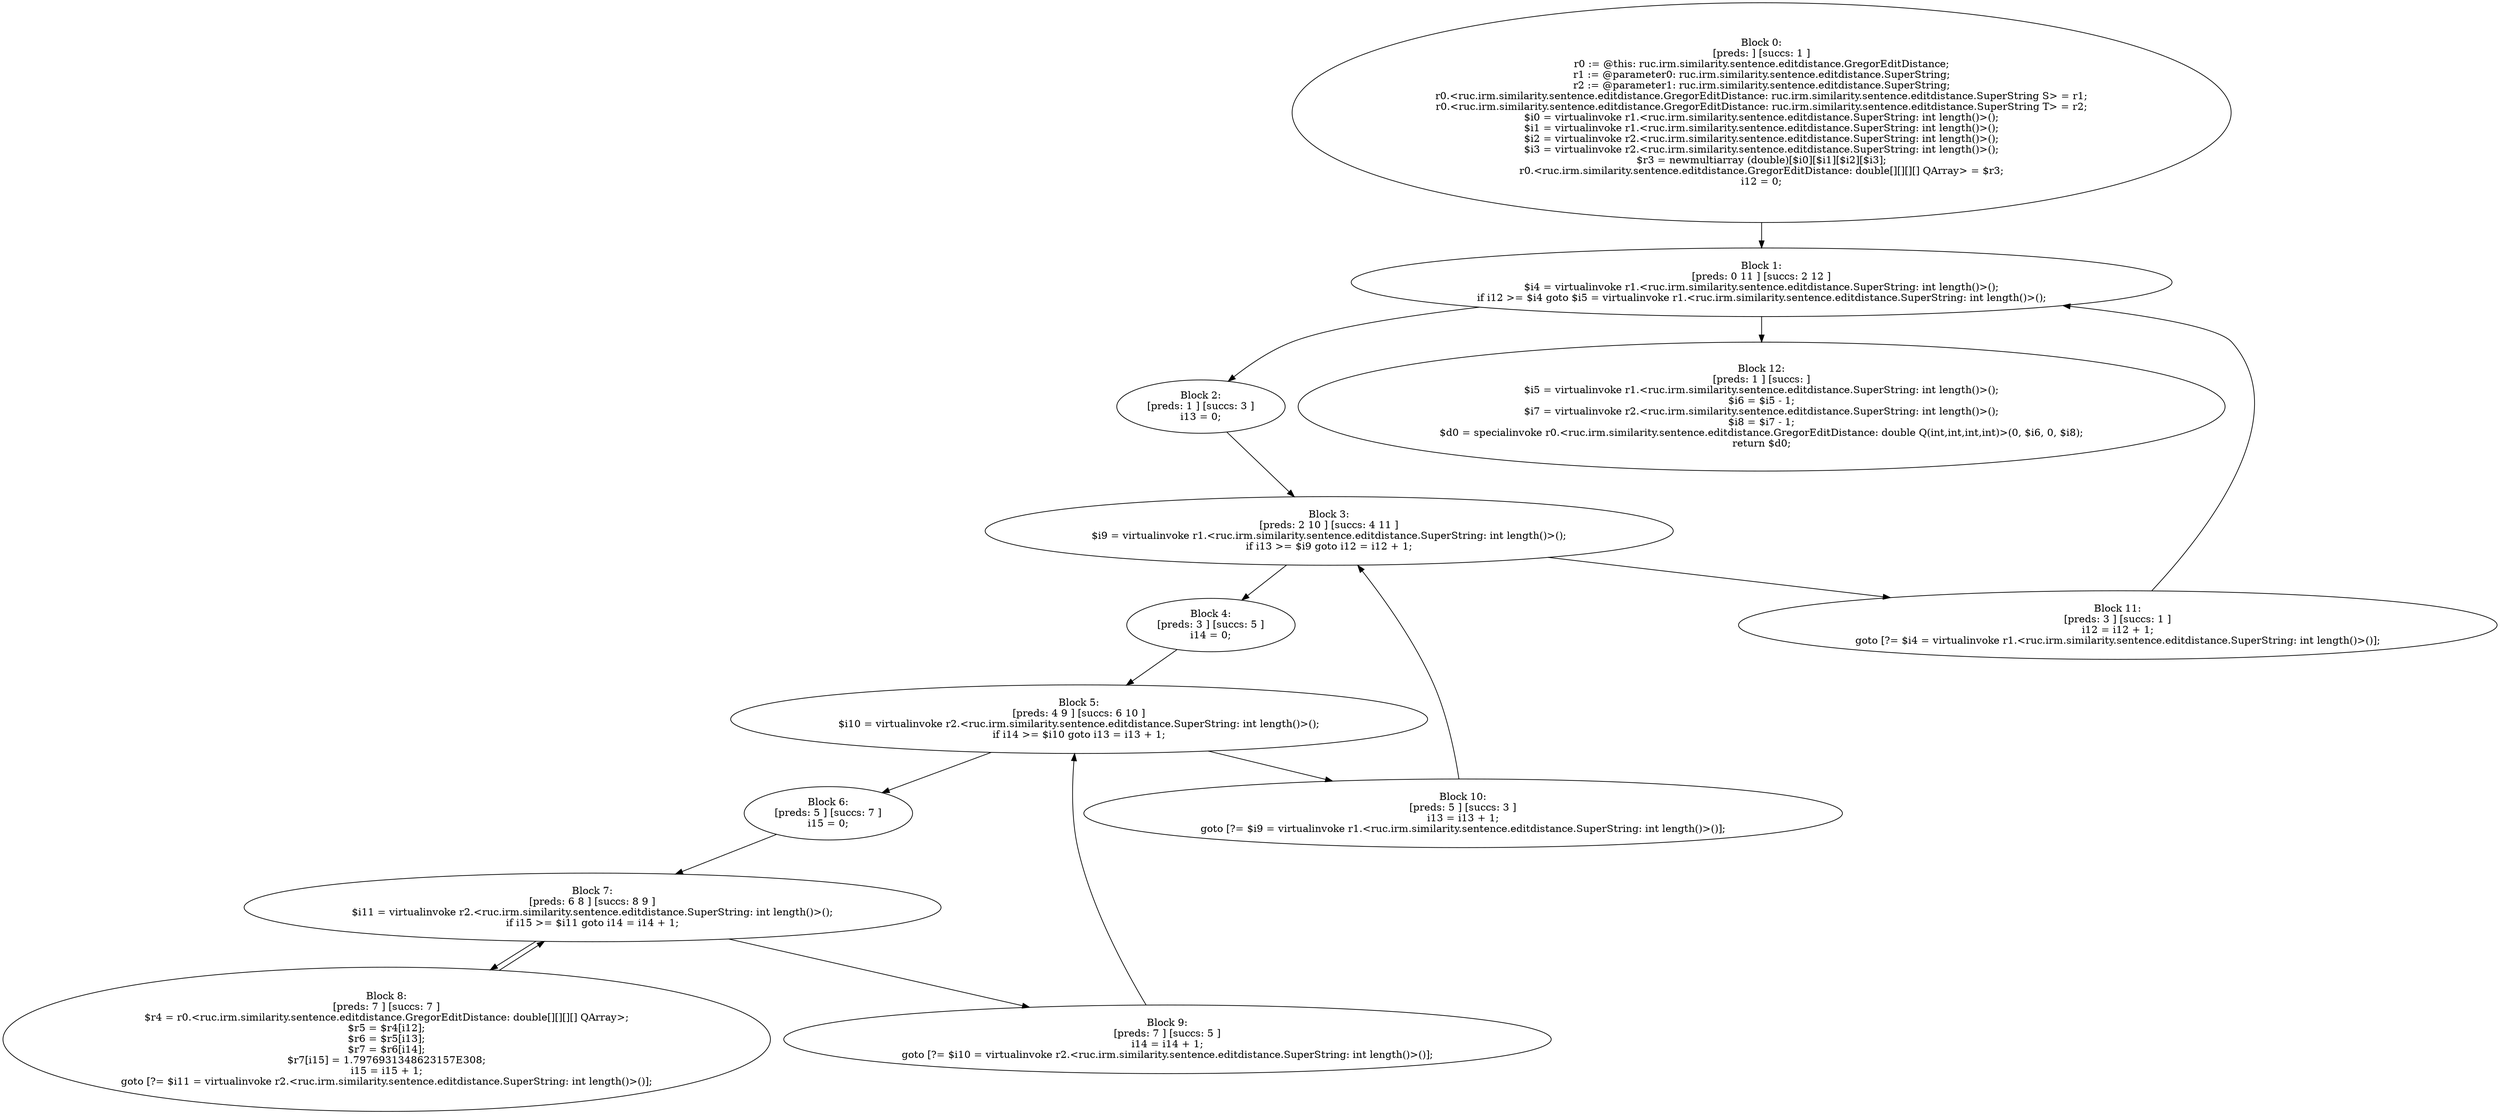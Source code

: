 digraph "unitGraph" {
    "Block 0:
[preds: ] [succs: 1 ]
r0 := @this: ruc.irm.similarity.sentence.editdistance.GregorEditDistance;
r1 := @parameter0: ruc.irm.similarity.sentence.editdistance.SuperString;
r2 := @parameter1: ruc.irm.similarity.sentence.editdistance.SuperString;
r0.<ruc.irm.similarity.sentence.editdistance.GregorEditDistance: ruc.irm.similarity.sentence.editdistance.SuperString S> = r1;
r0.<ruc.irm.similarity.sentence.editdistance.GregorEditDistance: ruc.irm.similarity.sentence.editdistance.SuperString T> = r2;
$i0 = virtualinvoke r1.<ruc.irm.similarity.sentence.editdistance.SuperString: int length()>();
$i1 = virtualinvoke r1.<ruc.irm.similarity.sentence.editdistance.SuperString: int length()>();
$i2 = virtualinvoke r2.<ruc.irm.similarity.sentence.editdistance.SuperString: int length()>();
$i3 = virtualinvoke r2.<ruc.irm.similarity.sentence.editdistance.SuperString: int length()>();
$r3 = newmultiarray (double)[$i0][$i1][$i2][$i3];
r0.<ruc.irm.similarity.sentence.editdistance.GregorEditDistance: double[][][][] QArray> = $r3;
i12 = 0;
"
    "Block 1:
[preds: 0 11 ] [succs: 2 12 ]
$i4 = virtualinvoke r1.<ruc.irm.similarity.sentence.editdistance.SuperString: int length()>();
if i12 >= $i4 goto $i5 = virtualinvoke r1.<ruc.irm.similarity.sentence.editdistance.SuperString: int length()>();
"
    "Block 2:
[preds: 1 ] [succs: 3 ]
i13 = 0;
"
    "Block 3:
[preds: 2 10 ] [succs: 4 11 ]
$i9 = virtualinvoke r1.<ruc.irm.similarity.sentence.editdistance.SuperString: int length()>();
if i13 >= $i9 goto i12 = i12 + 1;
"
    "Block 4:
[preds: 3 ] [succs: 5 ]
i14 = 0;
"
    "Block 5:
[preds: 4 9 ] [succs: 6 10 ]
$i10 = virtualinvoke r2.<ruc.irm.similarity.sentence.editdistance.SuperString: int length()>();
if i14 >= $i10 goto i13 = i13 + 1;
"
    "Block 6:
[preds: 5 ] [succs: 7 ]
i15 = 0;
"
    "Block 7:
[preds: 6 8 ] [succs: 8 9 ]
$i11 = virtualinvoke r2.<ruc.irm.similarity.sentence.editdistance.SuperString: int length()>();
if i15 >= $i11 goto i14 = i14 + 1;
"
    "Block 8:
[preds: 7 ] [succs: 7 ]
$r4 = r0.<ruc.irm.similarity.sentence.editdistance.GregorEditDistance: double[][][][] QArray>;
$r5 = $r4[i12];
$r6 = $r5[i13];
$r7 = $r6[i14];
$r7[i15] = 1.7976931348623157E308;
i15 = i15 + 1;
goto [?= $i11 = virtualinvoke r2.<ruc.irm.similarity.sentence.editdistance.SuperString: int length()>()];
"
    "Block 9:
[preds: 7 ] [succs: 5 ]
i14 = i14 + 1;
goto [?= $i10 = virtualinvoke r2.<ruc.irm.similarity.sentence.editdistance.SuperString: int length()>()];
"
    "Block 10:
[preds: 5 ] [succs: 3 ]
i13 = i13 + 1;
goto [?= $i9 = virtualinvoke r1.<ruc.irm.similarity.sentence.editdistance.SuperString: int length()>()];
"
    "Block 11:
[preds: 3 ] [succs: 1 ]
i12 = i12 + 1;
goto [?= $i4 = virtualinvoke r1.<ruc.irm.similarity.sentence.editdistance.SuperString: int length()>()];
"
    "Block 12:
[preds: 1 ] [succs: ]
$i5 = virtualinvoke r1.<ruc.irm.similarity.sentence.editdistance.SuperString: int length()>();
$i6 = $i5 - 1;
$i7 = virtualinvoke r2.<ruc.irm.similarity.sentence.editdistance.SuperString: int length()>();
$i8 = $i7 - 1;
$d0 = specialinvoke r0.<ruc.irm.similarity.sentence.editdistance.GregorEditDistance: double Q(int,int,int,int)>(0, $i6, 0, $i8);
return $d0;
"
    "Block 0:
[preds: ] [succs: 1 ]
r0 := @this: ruc.irm.similarity.sentence.editdistance.GregorEditDistance;
r1 := @parameter0: ruc.irm.similarity.sentence.editdistance.SuperString;
r2 := @parameter1: ruc.irm.similarity.sentence.editdistance.SuperString;
r0.<ruc.irm.similarity.sentence.editdistance.GregorEditDistance: ruc.irm.similarity.sentence.editdistance.SuperString S> = r1;
r0.<ruc.irm.similarity.sentence.editdistance.GregorEditDistance: ruc.irm.similarity.sentence.editdistance.SuperString T> = r2;
$i0 = virtualinvoke r1.<ruc.irm.similarity.sentence.editdistance.SuperString: int length()>();
$i1 = virtualinvoke r1.<ruc.irm.similarity.sentence.editdistance.SuperString: int length()>();
$i2 = virtualinvoke r2.<ruc.irm.similarity.sentence.editdistance.SuperString: int length()>();
$i3 = virtualinvoke r2.<ruc.irm.similarity.sentence.editdistance.SuperString: int length()>();
$r3 = newmultiarray (double)[$i0][$i1][$i2][$i3];
r0.<ruc.irm.similarity.sentence.editdistance.GregorEditDistance: double[][][][] QArray> = $r3;
i12 = 0;
"->"Block 1:
[preds: 0 11 ] [succs: 2 12 ]
$i4 = virtualinvoke r1.<ruc.irm.similarity.sentence.editdistance.SuperString: int length()>();
if i12 >= $i4 goto $i5 = virtualinvoke r1.<ruc.irm.similarity.sentence.editdistance.SuperString: int length()>();
";
    "Block 1:
[preds: 0 11 ] [succs: 2 12 ]
$i4 = virtualinvoke r1.<ruc.irm.similarity.sentence.editdistance.SuperString: int length()>();
if i12 >= $i4 goto $i5 = virtualinvoke r1.<ruc.irm.similarity.sentence.editdistance.SuperString: int length()>();
"->"Block 2:
[preds: 1 ] [succs: 3 ]
i13 = 0;
";
    "Block 1:
[preds: 0 11 ] [succs: 2 12 ]
$i4 = virtualinvoke r1.<ruc.irm.similarity.sentence.editdistance.SuperString: int length()>();
if i12 >= $i4 goto $i5 = virtualinvoke r1.<ruc.irm.similarity.sentence.editdistance.SuperString: int length()>();
"->"Block 12:
[preds: 1 ] [succs: ]
$i5 = virtualinvoke r1.<ruc.irm.similarity.sentence.editdistance.SuperString: int length()>();
$i6 = $i5 - 1;
$i7 = virtualinvoke r2.<ruc.irm.similarity.sentence.editdistance.SuperString: int length()>();
$i8 = $i7 - 1;
$d0 = specialinvoke r0.<ruc.irm.similarity.sentence.editdistance.GregorEditDistance: double Q(int,int,int,int)>(0, $i6, 0, $i8);
return $d0;
";
    "Block 2:
[preds: 1 ] [succs: 3 ]
i13 = 0;
"->"Block 3:
[preds: 2 10 ] [succs: 4 11 ]
$i9 = virtualinvoke r1.<ruc.irm.similarity.sentence.editdistance.SuperString: int length()>();
if i13 >= $i9 goto i12 = i12 + 1;
";
    "Block 3:
[preds: 2 10 ] [succs: 4 11 ]
$i9 = virtualinvoke r1.<ruc.irm.similarity.sentence.editdistance.SuperString: int length()>();
if i13 >= $i9 goto i12 = i12 + 1;
"->"Block 4:
[preds: 3 ] [succs: 5 ]
i14 = 0;
";
    "Block 3:
[preds: 2 10 ] [succs: 4 11 ]
$i9 = virtualinvoke r1.<ruc.irm.similarity.sentence.editdistance.SuperString: int length()>();
if i13 >= $i9 goto i12 = i12 + 1;
"->"Block 11:
[preds: 3 ] [succs: 1 ]
i12 = i12 + 1;
goto [?= $i4 = virtualinvoke r1.<ruc.irm.similarity.sentence.editdistance.SuperString: int length()>()];
";
    "Block 4:
[preds: 3 ] [succs: 5 ]
i14 = 0;
"->"Block 5:
[preds: 4 9 ] [succs: 6 10 ]
$i10 = virtualinvoke r2.<ruc.irm.similarity.sentence.editdistance.SuperString: int length()>();
if i14 >= $i10 goto i13 = i13 + 1;
";
    "Block 5:
[preds: 4 9 ] [succs: 6 10 ]
$i10 = virtualinvoke r2.<ruc.irm.similarity.sentence.editdistance.SuperString: int length()>();
if i14 >= $i10 goto i13 = i13 + 1;
"->"Block 6:
[preds: 5 ] [succs: 7 ]
i15 = 0;
";
    "Block 5:
[preds: 4 9 ] [succs: 6 10 ]
$i10 = virtualinvoke r2.<ruc.irm.similarity.sentence.editdistance.SuperString: int length()>();
if i14 >= $i10 goto i13 = i13 + 1;
"->"Block 10:
[preds: 5 ] [succs: 3 ]
i13 = i13 + 1;
goto [?= $i9 = virtualinvoke r1.<ruc.irm.similarity.sentence.editdistance.SuperString: int length()>()];
";
    "Block 6:
[preds: 5 ] [succs: 7 ]
i15 = 0;
"->"Block 7:
[preds: 6 8 ] [succs: 8 9 ]
$i11 = virtualinvoke r2.<ruc.irm.similarity.sentence.editdistance.SuperString: int length()>();
if i15 >= $i11 goto i14 = i14 + 1;
";
    "Block 7:
[preds: 6 8 ] [succs: 8 9 ]
$i11 = virtualinvoke r2.<ruc.irm.similarity.sentence.editdistance.SuperString: int length()>();
if i15 >= $i11 goto i14 = i14 + 1;
"->"Block 8:
[preds: 7 ] [succs: 7 ]
$r4 = r0.<ruc.irm.similarity.sentence.editdistance.GregorEditDistance: double[][][][] QArray>;
$r5 = $r4[i12];
$r6 = $r5[i13];
$r7 = $r6[i14];
$r7[i15] = 1.7976931348623157E308;
i15 = i15 + 1;
goto [?= $i11 = virtualinvoke r2.<ruc.irm.similarity.sentence.editdistance.SuperString: int length()>()];
";
    "Block 7:
[preds: 6 8 ] [succs: 8 9 ]
$i11 = virtualinvoke r2.<ruc.irm.similarity.sentence.editdistance.SuperString: int length()>();
if i15 >= $i11 goto i14 = i14 + 1;
"->"Block 9:
[preds: 7 ] [succs: 5 ]
i14 = i14 + 1;
goto [?= $i10 = virtualinvoke r2.<ruc.irm.similarity.sentence.editdistance.SuperString: int length()>()];
";
    "Block 8:
[preds: 7 ] [succs: 7 ]
$r4 = r0.<ruc.irm.similarity.sentence.editdistance.GregorEditDistance: double[][][][] QArray>;
$r5 = $r4[i12];
$r6 = $r5[i13];
$r7 = $r6[i14];
$r7[i15] = 1.7976931348623157E308;
i15 = i15 + 1;
goto [?= $i11 = virtualinvoke r2.<ruc.irm.similarity.sentence.editdistance.SuperString: int length()>()];
"->"Block 7:
[preds: 6 8 ] [succs: 8 9 ]
$i11 = virtualinvoke r2.<ruc.irm.similarity.sentence.editdistance.SuperString: int length()>();
if i15 >= $i11 goto i14 = i14 + 1;
";
    "Block 9:
[preds: 7 ] [succs: 5 ]
i14 = i14 + 1;
goto [?= $i10 = virtualinvoke r2.<ruc.irm.similarity.sentence.editdistance.SuperString: int length()>()];
"->"Block 5:
[preds: 4 9 ] [succs: 6 10 ]
$i10 = virtualinvoke r2.<ruc.irm.similarity.sentence.editdistance.SuperString: int length()>();
if i14 >= $i10 goto i13 = i13 + 1;
";
    "Block 10:
[preds: 5 ] [succs: 3 ]
i13 = i13 + 1;
goto [?= $i9 = virtualinvoke r1.<ruc.irm.similarity.sentence.editdistance.SuperString: int length()>()];
"->"Block 3:
[preds: 2 10 ] [succs: 4 11 ]
$i9 = virtualinvoke r1.<ruc.irm.similarity.sentence.editdistance.SuperString: int length()>();
if i13 >= $i9 goto i12 = i12 + 1;
";
    "Block 11:
[preds: 3 ] [succs: 1 ]
i12 = i12 + 1;
goto [?= $i4 = virtualinvoke r1.<ruc.irm.similarity.sentence.editdistance.SuperString: int length()>()];
"->"Block 1:
[preds: 0 11 ] [succs: 2 12 ]
$i4 = virtualinvoke r1.<ruc.irm.similarity.sentence.editdistance.SuperString: int length()>();
if i12 >= $i4 goto $i5 = virtualinvoke r1.<ruc.irm.similarity.sentence.editdistance.SuperString: int length()>();
";
}
